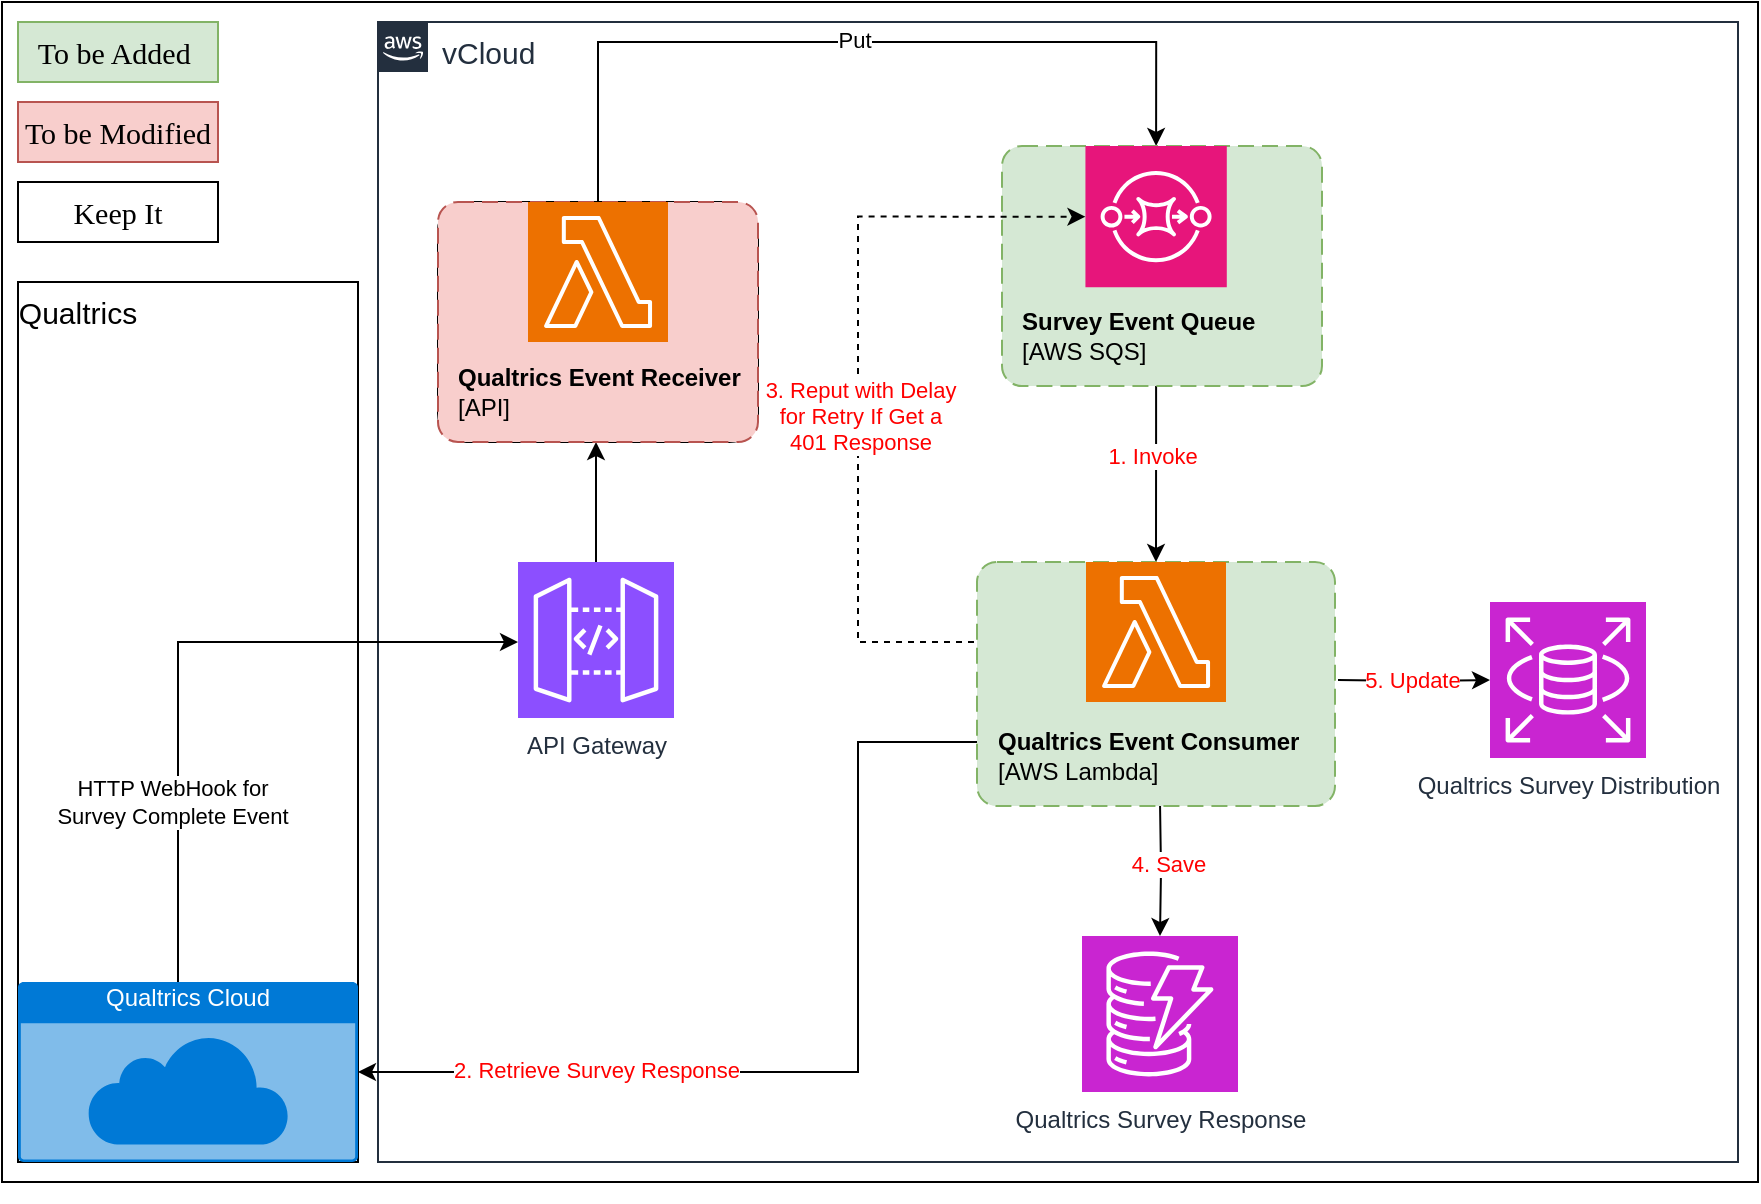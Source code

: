 <mxfile version="22.1.21" type="github">
  <diagram name="Page-1" id="GnvURoskgF6pgVR7ltKW">
    <mxGraphModel dx="2261" dy="1955" grid="1" gridSize="10" guides="1" tooltips="1" connect="1" arrows="1" fold="1" page="1" pageScale="1" pageWidth="827" pageHeight="1169" math="0" shadow="0">
      <root>
        <mxCell id="0" />
        <mxCell id="1" parent="0" />
        <mxCell id="fp_4tm2POYkT8Q4frhIq-3" value="" style="rounded=0;whiteSpace=wrap;html=1;" parent="1" vertex="1">
          <mxGeometry x="-18" y="-60" width="878" height="590" as="geometry" />
        </mxCell>
        <mxCell id="F4uf8b6JVxHDHdUwgC62-13" style="edgeStyle=orthogonalEdgeStyle;rounded=0;orthogonalLoop=1;jettySize=auto;html=1;" edge="1" parent="1" source="fp_4tm2POYkT8Q4frhIq-5">
          <mxGeometry relative="1" as="geometry">
            <mxPoint x="279" y="160" as="targetPoint" />
          </mxGeometry>
        </mxCell>
        <mxCell id="fp_4tm2POYkT8Q4frhIq-5" value="API Gateway" style="sketch=0;points=[[0,0,0],[0.25,0,0],[0.5,0,0],[0.75,0,0],[1,0,0],[0,1,0],[0.25,1,0],[0.5,1,0],[0.75,1,0],[1,1,0],[0,0.25,0],[0,0.5,0],[0,0.75,0],[1,0.25,0],[1,0.5,0],[1,0.75,0]];outlineConnect=0;fontColor=#232F3E;fillColor=#8C4FFF;strokeColor=#ffffff;dashed=0;verticalLabelPosition=bottom;verticalAlign=top;align=center;html=1;fontSize=12;fontStyle=0;aspect=fixed;shape=mxgraph.aws4.resourceIcon;resIcon=mxgraph.aws4.api_gateway;" parent="1" vertex="1">
          <mxGeometry x="240" y="220" width="78" height="78" as="geometry" />
        </mxCell>
        <mxCell id="fp_4tm2POYkT8Q4frhIq-26" value="" style="group" parent="1" vertex="1" connectable="0">
          <mxGeometry x="-10" y="60" width="170" height="480" as="geometry" />
        </mxCell>
        <mxCell id="fp_4tm2POYkT8Q4frhIq-24" value="" style="rounded=0;whiteSpace=wrap;html=1;" parent="fp_4tm2POYkT8Q4frhIq-26" vertex="1">
          <mxGeometry y="20" width="170" height="440" as="geometry" />
        </mxCell>
        <mxCell id="fp_4tm2POYkT8Q4frhIq-1" value="Qualtrics Cloud" style="html=1;whiteSpace=wrap;strokeColor=none;fillColor=#0079D6;labelPosition=center;verticalLabelPosition=middle;verticalAlign=top;align=center;fontSize=12;outlineConnect=0;spacingTop=-6;fontColor=#FFFFFF;sketch=0;shape=mxgraph.sitemap.cloud;" parent="fp_4tm2POYkT8Q4frhIq-26" vertex="1">
          <mxGeometry y="370" width="170" height="90" as="geometry" />
        </mxCell>
        <mxCell id="fp_4tm2POYkT8Q4frhIq-27" value="&lt;font style=&quot;font-size: 15px;&quot;&gt;Qualtrics&lt;/font&gt;" style="text;html=1;strokeColor=none;fillColor=none;align=center;verticalAlign=middle;whiteSpace=wrap;rounded=0;" parent="fp_4tm2POYkT8Q4frhIq-26" vertex="1">
          <mxGeometry y="20" width="60" height="30" as="geometry" />
        </mxCell>
        <mxCell id="fp_4tm2POYkT8Q4frhIq-28" value="&lt;font style=&quot;font-size: 15px;&quot;&gt;vCloud&lt;/font&gt;" style="points=[[0,0],[0.25,0],[0.5,0],[0.75,0],[1,0],[1,0.25],[1,0.5],[1,0.75],[1,1],[0.75,1],[0.5,1],[0.25,1],[0,1],[0,0.75],[0,0.5],[0,0.25]];outlineConnect=0;gradientColor=none;html=1;whiteSpace=wrap;fontSize=12;fontStyle=0;container=1;pointerEvents=0;collapsible=0;recursiveResize=0;shape=mxgraph.aws4.group;grIcon=mxgraph.aws4.group_aws_cloud_alt;strokeColor=#232F3E;fillColor=none;verticalAlign=top;align=left;spacingLeft=30;fontColor=#232F3E;dashed=0;" parent="1" vertex="1">
          <mxGeometry x="170" y="-50" width="680" height="570" as="geometry" />
        </mxCell>
        <mxCell id="F4uf8b6JVxHDHdUwgC62-27" style="edgeStyle=orthogonalEdgeStyle;rounded=0;orthogonalLoop=1;jettySize=auto;html=1;" edge="1" parent="fp_4tm2POYkT8Q4frhIq-28" target="fp_4tm2POYkT8Q4frhIq-31">
          <mxGeometry relative="1" as="geometry">
            <mxPoint x="391" y="390" as="sourcePoint" />
          </mxGeometry>
        </mxCell>
        <mxCell id="F4uf8b6JVxHDHdUwgC62-28" value="&lt;font color=&quot;#ff0000&quot;&gt;4. Save&lt;/font&gt;" style="edgeLabel;html=1;align=center;verticalAlign=middle;resizable=0;points=[];" vertex="1" connectable="0" parent="F4uf8b6JVxHDHdUwgC62-27">
          <mxGeometry x="-0.08" y="3" relative="1" as="geometry">
            <mxPoint as="offset" />
          </mxGeometry>
        </mxCell>
        <mxCell id="fp_4tm2POYkT8Q4frhIq-31" value="Qualtrics Survey Response" style="sketch=0;points=[[0,0,0],[0.25,0,0],[0.5,0,0],[0.75,0,0],[1,0,0],[0,1,0],[0.25,1,0],[0.5,1,0],[0.75,1,0],[1,1,0],[0,0.25,0],[0,0.5,0],[0,0.75,0],[1,0.25,0],[1,0.5,0],[1,0.75,0]];outlineConnect=0;fontColor=#232F3E;fillColor=#C925D1;strokeColor=#ffffff;dashed=0;verticalLabelPosition=bottom;verticalAlign=top;align=center;html=1;fontSize=12;fontStyle=0;aspect=fixed;shape=mxgraph.aws4.resourceIcon;resIcon=mxgraph.aws4.dynamodb;" parent="fp_4tm2POYkT8Q4frhIq-28" vertex="1">
          <mxGeometry x="352" y="457" width="78" height="78" as="geometry" />
        </mxCell>
        <mxCell id="F4uf8b6JVxHDHdUwgC62-29" style="edgeStyle=orthogonalEdgeStyle;rounded=0;orthogonalLoop=1;jettySize=auto;html=1;" edge="1" parent="fp_4tm2POYkT8Q4frhIq-28" target="fp_4tm2POYkT8Q4frhIq-32">
          <mxGeometry relative="1" as="geometry">
            <mxPoint x="480" y="329" as="sourcePoint" />
          </mxGeometry>
        </mxCell>
        <mxCell id="F4uf8b6JVxHDHdUwgC62-30" value="&lt;font color=&quot;#ff0000&quot;&gt;5. Update&lt;/font&gt;" style="edgeLabel;html=1;align=center;verticalAlign=middle;resizable=0;points=[];" vertex="1" connectable="0" parent="F4uf8b6JVxHDHdUwgC62-29">
          <mxGeometry x="-0.033" y="-1" relative="1" as="geometry">
            <mxPoint y="-2" as="offset" />
          </mxGeometry>
        </mxCell>
        <mxCell id="fp_4tm2POYkT8Q4frhIq-32" value="Qualtrics Survey Distribution" style="sketch=0;points=[[0,0,0],[0.25,0,0],[0.5,0,0],[0.75,0,0],[1,0,0],[0,1,0],[0.25,1,0],[0.5,1,0],[0.75,1,0],[1,1,0],[0,0.25,0],[0,0.5,0],[0,0.75,0],[1,0.25,0],[1,0.5,0],[1,0.75,0]];outlineConnect=0;fontColor=#232F3E;fillColor=#C925D1;strokeColor=#ffffff;dashed=0;verticalLabelPosition=bottom;verticalAlign=top;align=center;html=1;fontSize=12;fontStyle=0;aspect=fixed;shape=mxgraph.aws4.resourceIcon;resIcon=mxgraph.aws4.rds;" parent="fp_4tm2POYkT8Q4frhIq-28" vertex="1">
          <mxGeometry x="556" y="290" width="78" height="78" as="geometry" />
        </mxCell>
        <mxCell id="fp_4tm2POYkT8Q4frhIq-39" style="edgeStyle=orthogonalEdgeStyle;rounded=0;orthogonalLoop=1;jettySize=auto;html=1;" parent="1" source="fp_4tm2POYkT8Q4frhIq-1" target="fp_4tm2POYkT8Q4frhIq-5" edge="1">
          <mxGeometry relative="1" as="geometry">
            <Array as="points">
              <mxPoint x="70" y="260" />
            </Array>
          </mxGeometry>
        </mxCell>
        <mxCell id="fp_4tm2POYkT8Q4frhIq-54" value="HTTP WebHook for &lt;br&gt;Survey Complete Event" style="edgeLabel;html=1;align=center;verticalAlign=middle;resizable=0;points=[];" parent="fp_4tm2POYkT8Q4frhIq-39" vertex="1" connectable="0">
          <mxGeometry x="-0.347" y="3" relative="1" as="geometry">
            <mxPoint y="21" as="offset" />
          </mxGeometry>
        </mxCell>
        <mxCell id="F4uf8b6JVxHDHdUwgC62-3" value="To be Added&amp;nbsp;" style="rounded=0;whiteSpace=wrap;html=1;arcSize=10;fillColor=#d5e8d4;strokeColor=#82b366;fontFamily=Times New Roman;fontSize=15;" vertex="1" parent="1">
          <mxGeometry x="-10" y="-50" width="100" height="30" as="geometry" />
        </mxCell>
        <mxCell id="F4uf8b6JVxHDHdUwgC62-4" value="Keep It" style="rounded=0;whiteSpace=wrap;html=1;arcSize=10;fontFamily=Times New Roman;fontSize=15;" vertex="1" parent="1">
          <mxGeometry x="-10" y="30" width="100" height="30" as="geometry" />
        </mxCell>
        <mxCell id="F4uf8b6JVxHDHdUwgC62-5" value="To be Modified" style="rounded=0;whiteSpace=wrap;html=1;arcSize=10;fillColor=#f8cecc;strokeColor=#b85450;fontFamily=Times New Roman;fontSize=15;" vertex="1" parent="1">
          <mxGeometry x="-10" y="-10" width="100" height="30" as="geometry" />
        </mxCell>
        <mxCell id="F4uf8b6JVxHDHdUwgC62-7" style="edgeStyle=orthogonalEdgeStyle;rounded=0;orthogonalLoop=1;jettySize=auto;html=1;entryX=1;entryY=0.5;entryDx=0;entryDy=0;entryPerimeter=0;" edge="1" parent="1" target="fp_4tm2POYkT8Q4frhIq-1">
          <mxGeometry relative="1" as="geometry">
            <mxPoint x="470" y="279" as="sourcePoint" />
            <Array as="points">
              <mxPoint x="470" y="310" />
              <mxPoint x="410" y="310" />
              <mxPoint x="410" y="475" />
            </Array>
          </mxGeometry>
        </mxCell>
        <mxCell id="F4uf8b6JVxHDHdUwgC62-8" value="2. Retrieve Survey Response" style="edgeLabel;html=1;align=center;verticalAlign=middle;resizable=0;points=[];fontColor=#FF0000;" vertex="1" connectable="0" parent="F4uf8b6JVxHDHdUwgC62-7">
          <mxGeometry x="0.533" y="-1" relative="1" as="geometry">
            <mxPoint x="1" as="offset" />
          </mxGeometry>
        </mxCell>
        <mxCell id="F4uf8b6JVxHDHdUwgC62-11" value="" style="group;strokeColor=default;rounded=1;arcSize=12;" vertex="1" connectable="0" parent="1">
          <mxGeometry x="200" y="40" width="160" height="120" as="geometry" />
        </mxCell>
        <object placeholders="1" c4Name="Qualtrics Event Receiver" c4Type="ContainerScopeBoundary" c4Application="API" label="&lt;font style=&quot;font-size: 12px;&quot;&gt;&lt;b style=&quot;font-size: 12px;&quot;&gt;&lt;div style=&quot;text-align: left; font-size: 12px;&quot;&gt;%c4Name%&lt;/div&gt;&lt;/b&gt;&lt;/font&gt;&lt;div style=&quot;text-align: left; font-size: 12px;&quot;&gt;[%c4Application%]&lt;/div&gt;" id="F4uf8b6JVxHDHdUwgC62-9">
          <mxCell style="rounded=1;fontSize=12;whiteSpace=wrap;html=1;dashed=1;arcSize=20;fillColor=#f8cecc;strokeColor=#b85450;labelBackgroundColor=none;align=left;verticalAlign=bottom;labelBorderColor=none;spacingTop=0;spacing=10;dashPattern=8 4;metaEdit=1;rotatable=0;perimeter=rectanglePerimeter;noLabel=0;labelPadding=0;allowArrows=0;connectable=0;expand=0;recursiveResize=0;editable=1;pointerEvents=0;absoluteArcSize=1;points=[[0.25,0,0],[0.5,0,0],[0.75,0,0],[1,0.25,0],[1,0.5,0],[1,0.75,0],[0.75,1,0],[0.5,1,0],[0.25,1,0],[0,0.75,0],[0,0.5,0],[0,0.25,0]];" vertex="1" parent="F4uf8b6JVxHDHdUwgC62-11">
            <mxGeometry width="160" height="120" as="geometry" />
          </mxCell>
        </object>
        <mxCell id="fp_4tm2POYkT8Q4frhIq-34" value="" style="sketch=0;points=[[0,0,0],[0.25,0,0],[0.5,0,0],[0.75,0,0],[1,0,0],[0,1,0],[0.25,1,0],[0.5,1,0],[0.75,1,0],[1,1,0],[0,0.25,0],[0,0.5,0],[0,0.75,0],[1,0.25,0],[1,0.5,0],[1,0.75,0]];outlineConnect=0;fontColor=#232F3E;fillColor=#ED7100;strokeColor=#ffffff;dashed=0;verticalLabelPosition=bottom;verticalAlign=top;align=center;html=1;fontSize=12;fontStyle=0;aspect=fixed;shape=mxgraph.aws4.resourceIcon;resIcon=mxgraph.aws4.lambda;" parent="F4uf8b6JVxHDHdUwgC62-11" vertex="1">
          <mxGeometry x="45" width="70" height="70" as="geometry" />
        </mxCell>
        <mxCell id="F4uf8b6JVxHDHdUwgC62-14" style="edgeStyle=orthogonalEdgeStyle;rounded=0;orthogonalLoop=1;jettySize=auto;html=1;entryX=0.5;entryY=0;entryDx=0;entryDy=0;entryPerimeter=0;" edge="1" parent="1" source="fp_4tm2POYkT8Q4frhIq-34" target="fp_4tm2POYkT8Q4frhIq-7">
          <mxGeometry relative="1" as="geometry">
            <Array as="points">
              <mxPoint x="280" y="-40" />
              <mxPoint x="559" y="-40" />
            </Array>
          </mxGeometry>
        </mxCell>
        <mxCell id="F4uf8b6JVxHDHdUwgC62-15" value="Put" style="edgeLabel;html=1;align=center;verticalAlign=middle;resizable=0;points=[];" vertex="1" connectable="0" parent="F4uf8b6JVxHDHdUwgC62-14">
          <mxGeometry x="0.013" y="-3" relative="1" as="geometry">
            <mxPoint y="-4" as="offset" />
          </mxGeometry>
        </mxCell>
        <mxCell id="fp_4tm2POYkT8Q4frhIq-41" style="edgeStyle=orthogonalEdgeStyle;rounded=0;orthogonalLoop=1;jettySize=auto;html=1;strokeColor=#000000;" parent="1" source="fp_4tm2POYkT8Q4frhIq-7" target="F4uf8b6JVxHDHdUwgC62-24" edge="1">
          <mxGeometry relative="1" as="geometry">
            <mxPoint x="559" y="220" as="targetPoint" />
          </mxGeometry>
        </mxCell>
        <mxCell id="fp_4tm2POYkT8Q4frhIq-49" value="&lt;font color=&quot;#ff0000&quot;&gt;1. Invoke&lt;/font&gt;" style="edgeLabel;html=1;align=center;verticalAlign=middle;resizable=0;points=[];" parent="fp_4tm2POYkT8Q4frhIq-41" vertex="1" connectable="0">
          <mxGeometry x="-0.043" y="-1" relative="1" as="geometry">
            <mxPoint x="-1" y="19" as="offset" />
          </mxGeometry>
        </mxCell>
        <mxCell id="F4uf8b6JVxHDHdUwgC62-17" value="" style="group" vertex="1" connectable="0" parent="1">
          <mxGeometry x="482" y="12" width="160" height="120" as="geometry" />
        </mxCell>
        <object placeholders="1" c4Name="Survey Event Queue" c4Type="ContainerScopeBoundary" c4Application="AWS SQS" label="&lt;font style=&quot;font-size: 12px;&quot;&gt;&lt;b style=&quot;font-size: 12px;&quot;&gt;&lt;div style=&quot;text-align: left; font-size: 12px;&quot;&gt;%c4Name%&lt;/div&gt;&lt;/b&gt;&lt;/font&gt;&lt;div style=&quot;text-align: left; font-size: 12px;&quot;&gt;[%c4Application%]&lt;/div&gt;" id="F4uf8b6JVxHDHdUwgC62-16">
          <mxCell style="rounded=1;fontSize=12;whiteSpace=wrap;html=1;dashed=1;arcSize=20;fillColor=#d5e8d4;strokeColor=#82b366;labelBackgroundColor=none;align=left;verticalAlign=bottom;labelBorderColor=none;spacingTop=0;spacing=10;dashPattern=8 4;metaEdit=1;rotatable=0;perimeter=rectanglePerimeter;noLabel=0;labelPadding=0;allowArrows=0;connectable=0;expand=0;recursiveResize=0;editable=1;pointerEvents=0;absoluteArcSize=1;points=[[0.25,0,0],[0.5,0,0],[0.75,0,0],[1,0.25,0],[1,0.5,0],[1,0.75,0],[0.75,1,0],[0.5,1,0],[0.25,1,0],[0,0.75,0],[0,0.5,0],[0,0.25,0]];" vertex="1" parent="F4uf8b6JVxHDHdUwgC62-17">
            <mxGeometry width="160" height="120" as="geometry" />
          </mxCell>
        </object>
        <mxCell id="fp_4tm2POYkT8Q4frhIq-7" value="" style="sketch=0;points=[[0,0,0],[0.25,0,0],[0.5,0,0],[0.75,0,0],[1,0,0],[0,1,0],[0.25,1,0],[0.5,1,0],[0.75,1,0],[1,1,0],[0,0.25,0],[0,0.5,0],[0,0.75,0],[1,0.25,0],[1,0.5,0],[1,0.75,0]];outlineConnect=0;fontColor=#232F3E;fillColor=#E7157B;strokeColor=#ffffff;dashed=0;verticalLabelPosition=bottom;verticalAlign=top;align=center;html=1;fontSize=12;fontStyle=0;aspect=fixed;shape=mxgraph.aws4.resourceIcon;resIcon=mxgraph.aws4.sqs;" parent="F4uf8b6JVxHDHdUwgC62-17" vertex="1">
          <mxGeometry x="41.718" width="70.675" height="70.675" as="geometry" />
        </mxCell>
        <mxCell id="fp_4tm2POYkT8Q4frhIq-63" style="edgeStyle=orthogonalEdgeStyle;rounded=0;orthogonalLoop=1;jettySize=auto;html=1;dashed=1;entryX=0;entryY=0.5;entryDx=0;entryDy=0;entryPerimeter=0;" parent="1" target="fp_4tm2POYkT8Q4frhIq-7" edge="1">
          <mxGeometry relative="1" as="geometry">
            <Array as="points">
              <mxPoint x="470" y="260" />
              <mxPoint x="410" y="260" />
              <mxPoint x="410" y="47" />
            </Array>
            <mxPoint x="470" y="250" as="sourcePoint" />
            <mxPoint x="410" y="70" as="targetPoint" />
          </mxGeometry>
        </mxCell>
        <mxCell id="fp_4tm2POYkT8Q4frhIq-68" value="3. Reput with Delay&lt;br&gt;for Retry If Get a &lt;br&gt;401 Response" style="edgeLabel;html=1;align=center;verticalAlign=middle;resizable=0;points=[];fontColor=#FF0000;" parent="fp_4tm2POYkT8Q4frhIq-63" vertex="1" connectable="0">
          <mxGeometry x="-0.067" y="-1" relative="1" as="geometry">
            <mxPoint y="2" as="offset" />
          </mxGeometry>
        </mxCell>
        <mxCell id="F4uf8b6JVxHDHdUwgC62-26" value="" style="group" vertex="1" connectable="0" parent="1">
          <mxGeometry x="469.5" y="220" width="179" height="122" as="geometry" />
        </mxCell>
        <object placeholders="1" c4Name="Qualtrics Event Consumer" c4Type="ContainerScopeBoundary" c4Application="AWS Lambda" label="&lt;font style=&quot;font-size: 12px;&quot;&gt;&lt;b style=&quot;font-size: 12px;&quot;&gt;&lt;div style=&quot;text-align: left; font-size: 12px;&quot;&gt;%c4Name%&lt;/div&gt;&lt;/b&gt;&lt;/font&gt;&lt;div style=&quot;text-align: left; font-size: 12px;&quot;&gt;[%c4Application%]&lt;/div&gt;" id="F4uf8b6JVxHDHdUwgC62-22">
          <mxCell style="rounded=1;fontSize=12;whiteSpace=wrap;html=1;dashed=1;arcSize=20;fillColor=#d5e8d4;strokeColor=#82b366;labelBackgroundColor=none;align=left;verticalAlign=bottom;labelBorderColor=none;spacingTop=0;spacing=10;dashPattern=8 4;metaEdit=1;rotatable=0;perimeter=rectanglePerimeter;noLabel=0;labelPadding=0;allowArrows=0;connectable=0;expand=0;recursiveResize=0;editable=1;pointerEvents=0;absoluteArcSize=1;points=[[0.25,0,0],[0.5,0,0],[0.75,0,0],[1,0.25,0],[1,0.5,0],[1,0.75,0],[0.75,1,0],[0.5,1,0],[0.25,1,0],[0,0.75,0],[0,0.5,0],[0,0.25,0]];imageWidth=24;" vertex="1" parent="F4uf8b6JVxHDHdUwgC62-26">
            <mxGeometry width="179" height="122" as="geometry" />
          </mxCell>
        </object>
        <mxCell id="F4uf8b6JVxHDHdUwgC62-24" value="" style="sketch=0;points=[[0,0,0],[0.25,0,0],[0.5,0,0],[0.75,0,0],[1,0,0],[0,1,0],[0.25,1,0],[0.5,1,0],[0.75,1,0],[1,1,0],[0,0.25,0],[0,0.5,0],[0,0.75,0],[1,0.25,0],[1,0.5,0],[1,0.75,0]];outlineConnect=0;fontColor=#232F3E;fillColor=#ED7100;strokeColor=#ffffff;dashed=0;verticalLabelPosition=bottom;verticalAlign=top;align=center;html=1;fontSize=12;fontStyle=0;aspect=fixed;shape=mxgraph.aws4.resourceIcon;resIcon=mxgraph.aws4.lambda;" vertex="1" parent="F4uf8b6JVxHDHdUwgC62-26">
          <mxGeometry x="54.5" width="70" height="70" as="geometry" />
        </mxCell>
      </root>
    </mxGraphModel>
  </diagram>
</mxfile>
